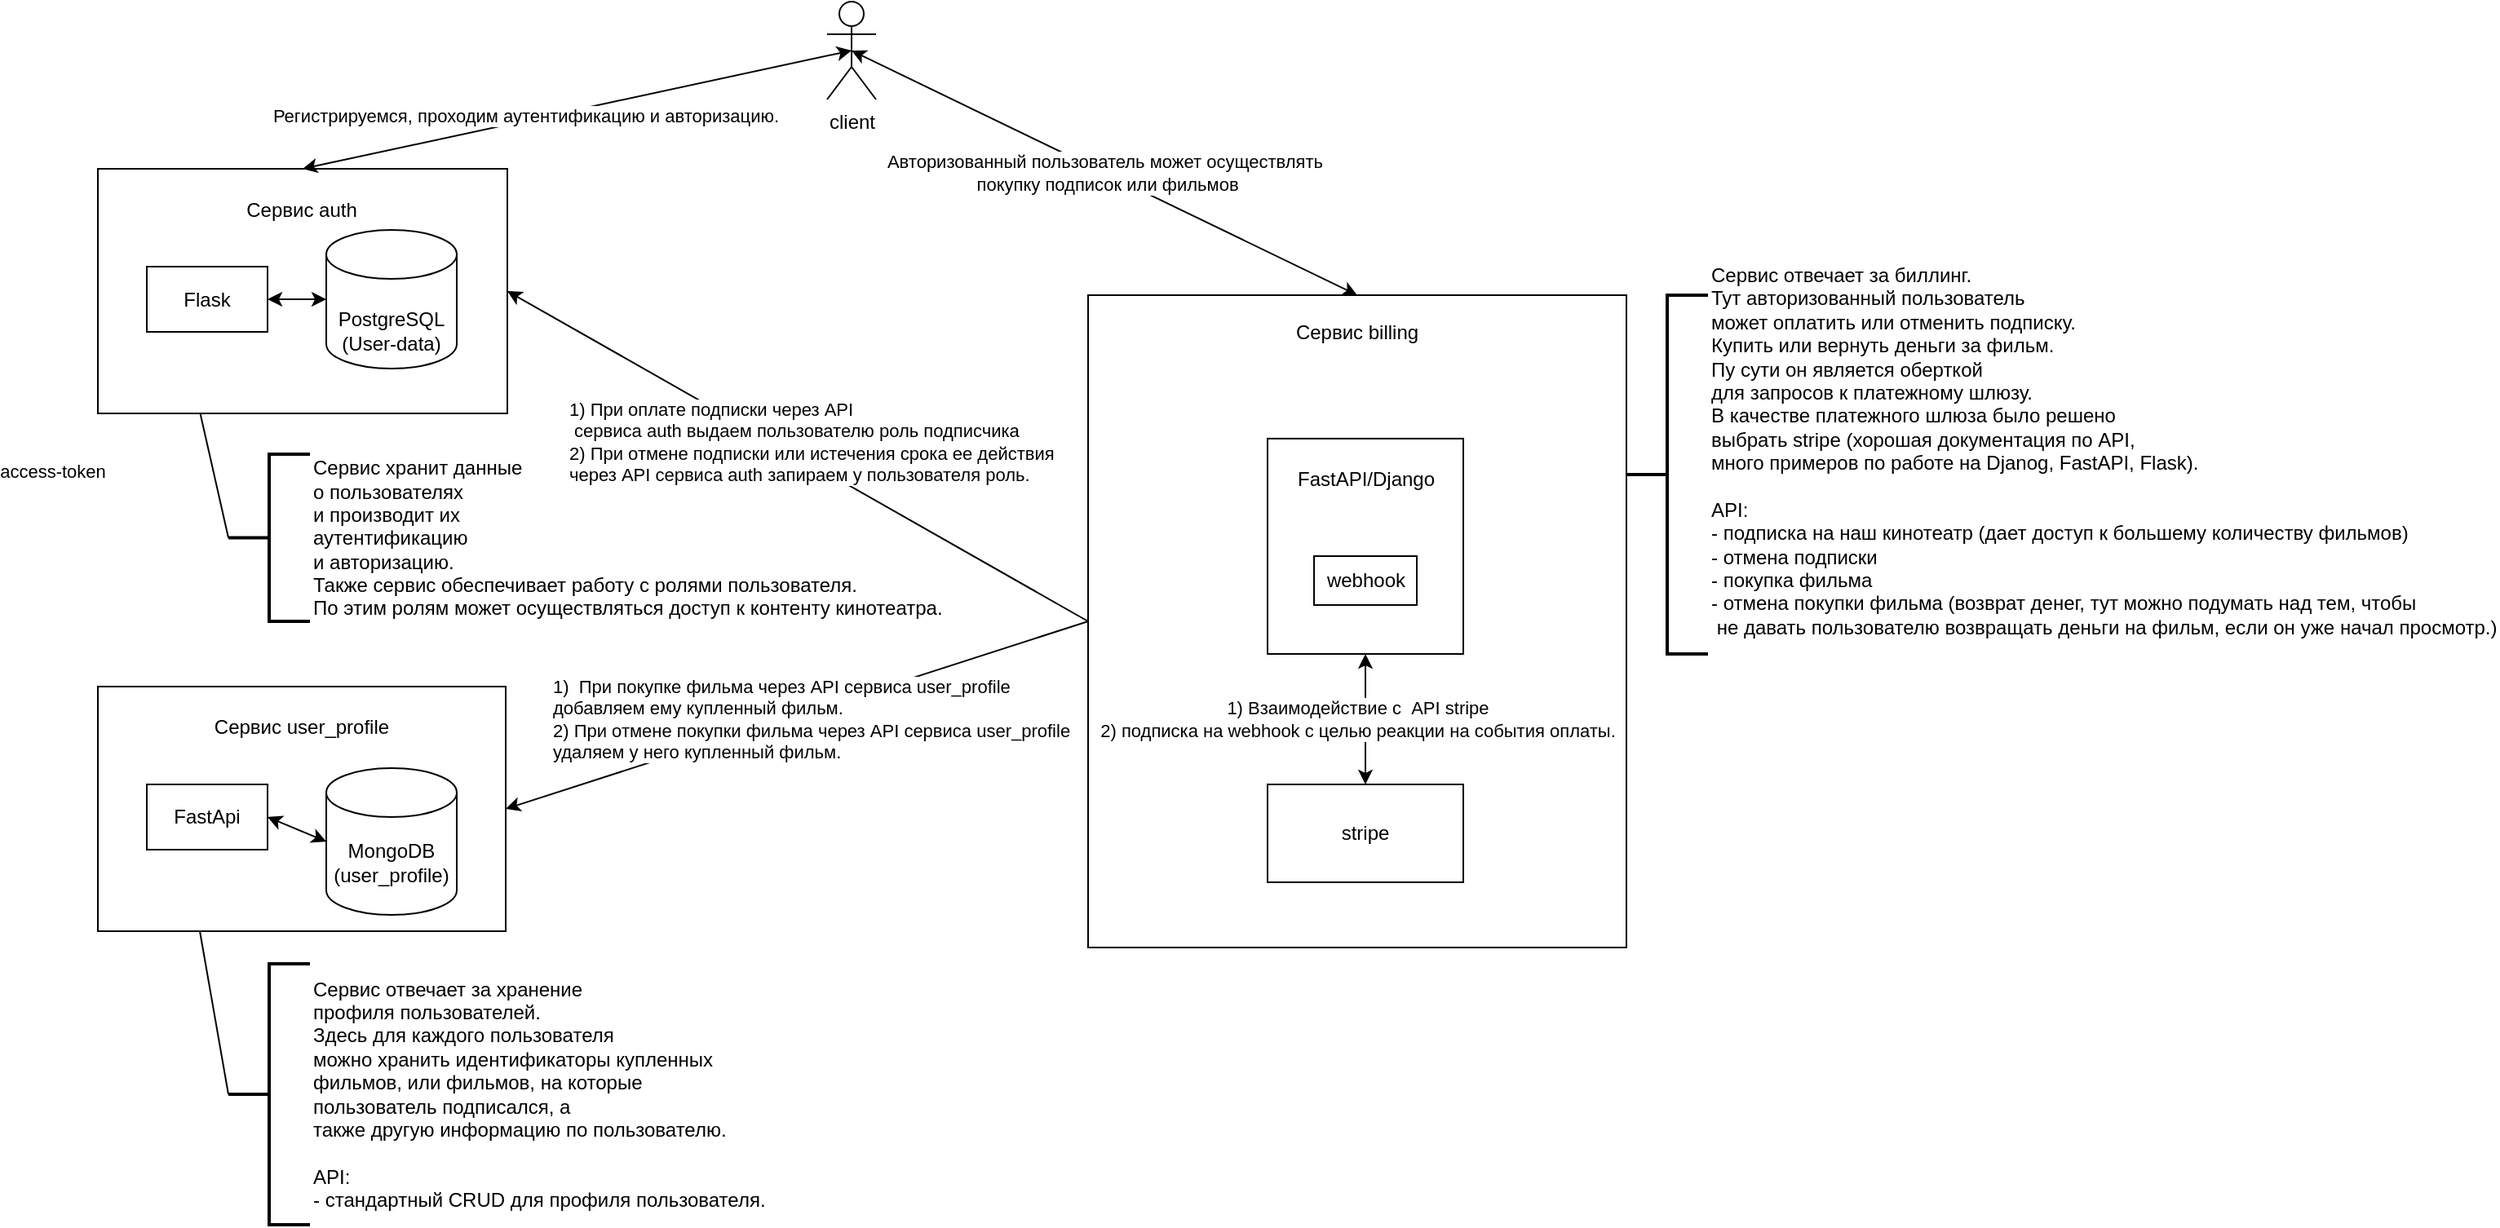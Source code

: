 <mxfile version="21.2.3" type="device">
  <diagram name="Страница 1" id="RWrQhtTtOEWSGAgQj1zY">
    <mxGraphModel dx="2462" dy="2162" grid="1" gridSize="10" guides="1" tooltips="1" connect="1" arrows="1" fold="1" page="1" pageScale="1" pageWidth="827" pageHeight="1169" math="0" shadow="0">
      <root>
        <mxCell id="0" />
        <mxCell id="1" parent="0" />
        <mxCell id="BWCVKH76uyNcYksHZI7m-1" value="client" style="shape=umlActor;verticalLabelPosition=bottom;verticalAlign=top;html=1;outlineConnect=0;" vertex="1" parent="1">
          <mxGeometry x="610" y="-10" width="30" height="60" as="geometry" />
        </mxCell>
        <mxCell id="BWCVKH76uyNcYksHZI7m-4" value="access-token" style="edgeLabel;html=1;align=center;verticalAlign=middle;resizable=0;points=[];" vertex="1" connectable="0" parent="1">
          <mxGeometry x="135.105" y="277.95" as="geometry" />
        </mxCell>
        <mxCell id="BWCVKH76uyNcYksHZI7m-5" value="" style="rounded=0;whiteSpace=wrap;html=1;" vertex="1" parent="1">
          <mxGeometry x="163" y="92.5" width="251" height="150" as="geometry" />
        </mxCell>
        <mxCell id="BWCVKH76uyNcYksHZI7m-6" value="Сервис auth" style="rounded=0;whiteSpace=wrap;html=1;strokeColor=none;" vertex="1" parent="1">
          <mxGeometry x="178" y="102.5" width="220" height="30" as="geometry" />
        </mxCell>
        <mxCell id="BWCVKH76uyNcYksHZI7m-7" value="&lt;br&gt;PostgreSQL (User-data)" style="shape=cylinder3;whiteSpace=wrap;html=1;boundedLbl=1;backgroundOutline=1;size=15;align=center;" vertex="1" parent="1">
          <mxGeometry x="303" y="130" width="80" height="85" as="geometry" />
        </mxCell>
        <mxCell id="BWCVKH76uyNcYksHZI7m-8" value="Flask" style="rounded=0;whiteSpace=wrap;html=1;" vertex="1" parent="1">
          <mxGeometry x="193" y="152.5" width="74" height="40" as="geometry" />
        </mxCell>
        <mxCell id="BWCVKH76uyNcYksHZI7m-9" value="" style="endArrow=classic;startArrow=classic;html=1;rounded=0;entryX=0;entryY=0.5;entryDx=0;entryDy=0;entryPerimeter=0;exitX=1;exitY=0.5;exitDx=0;exitDy=0;" edge="1" parent="1" source="BWCVKH76uyNcYksHZI7m-8" target="BWCVKH76uyNcYksHZI7m-7">
          <mxGeometry width="50" height="50" relative="1" as="geometry">
            <mxPoint x="483" y="302.5" as="sourcePoint" />
            <mxPoint x="533" y="252.5" as="targetPoint" />
          </mxGeometry>
        </mxCell>
        <mxCell id="BWCVKH76uyNcYksHZI7m-10" value="&lt;div style=&quot;border-color: var(--border-color);&quot;&gt;Сервис хранит данные&lt;/div&gt;&lt;div style=&quot;border-color: var(--border-color);&quot;&gt;о пользователях&lt;/div&gt;&lt;div style=&quot;border-color: var(--border-color);&quot;&gt;и производит их&lt;/div&gt;&lt;div style=&quot;border-color: var(--border-color);&quot;&gt;аутентификацию&amp;nbsp;&lt;/div&gt;&lt;div style=&quot;border-color: var(--border-color);&quot;&gt;и авторизацию.&lt;/div&gt;&lt;div style=&quot;border-color: var(--border-color);&quot;&gt;Также сервис обеспечивает работу с ролями пользователя.&lt;/div&gt;&lt;div style=&quot;border-color: var(--border-color);&quot;&gt;По этим ролям может осуществляться доступ к контенту кинотеатра.&lt;/div&gt;" style="strokeWidth=2;html=1;shape=mxgraph.flowchart.annotation_2;align=left;labelPosition=right;pointerEvents=1;" vertex="1" parent="1">
          <mxGeometry x="243" y="267.5" width="50" height="102.5" as="geometry" />
        </mxCell>
        <mxCell id="BWCVKH76uyNcYksHZI7m-12" value="" style="endArrow=none;html=1;rounded=0;exitX=0;exitY=0.5;exitDx=0;exitDy=0;exitPerimeter=0;entryX=0.25;entryY=1;entryDx=0;entryDy=0;" edge="1" parent="1" source="BWCVKH76uyNcYksHZI7m-10" target="BWCVKH76uyNcYksHZI7m-5">
          <mxGeometry width="50" height="50" relative="1" as="geometry">
            <mxPoint x="493" y="417.5" as="sourcePoint" />
            <mxPoint x="543" y="367.5" as="targetPoint" />
          </mxGeometry>
        </mxCell>
        <mxCell id="BWCVKH76uyNcYksHZI7m-13" value="" style="rounded=0;whiteSpace=wrap;html=1;" vertex="1" parent="1">
          <mxGeometry x="163" y="410" width="250" height="150" as="geometry" />
        </mxCell>
        <mxCell id="BWCVKH76uyNcYksHZI7m-14" value="Сервис user_profile" style="rounded=0;whiteSpace=wrap;html=1;strokeColor=none;" vertex="1" parent="1">
          <mxGeometry x="178" y="420" width="220" height="30" as="geometry" />
        </mxCell>
        <mxCell id="BWCVKH76uyNcYksHZI7m-15" value="MongoDB&lt;br&gt;(user_profile)" style="shape=cylinder3;whiteSpace=wrap;html=1;boundedLbl=1;backgroundOutline=1;size=15;" vertex="1" parent="1">
          <mxGeometry x="303" y="460" width="80" height="90" as="geometry" />
        </mxCell>
        <mxCell id="BWCVKH76uyNcYksHZI7m-16" value="FastApi" style="rounded=0;whiteSpace=wrap;html=1;" vertex="1" parent="1">
          <mxGeometry x="193" y="470" width="74" height="40" as="geometry" />
        </mxCell>
        <mxCell id="BWCVKH76uyNcYksHZI7m-17" value="" style="endArrow=classic;startArrow=classic;html=1;rounded=0;entryX=0;entryY=0.5;entryDx=0;entryDy=0;entryPerimeter=0;exitX=1;exitY=0.5;exitDx=0;exitDy=0;" edge="1" parent="1" source="BWCVKH76uyNcYksHZI7m-16" target="BWCVKH76uyNcYksHZI7m-15">
          <mxGeometry width="50" height="50" relative="1" as="geometry">
            <mxPoint x="483" y="620" as="sourcePoint" />
            <mxPoint x="533" y="570" as="targetPoint" />
          </mxGeometry>
        </mxCell>
        <mxCell id="BWCVKH76uyNcYksHZI7m-18" value="&lt;div style=&quot;border-color: var(--border-color);&quot;&gt;Сервис отвечает за хранение&lt;/div&gt;&lt;div style=&quot;border-color: var(--border-color);&quot;&gt;профиля пользователей.&lt;/div&gt;&lt;div style=&quot;border-color: var(--border-color);&quot;&gt;Здесь для каждого пользователя&amp;nbsp;&lt;/div&gt;&lt;div style=&quot;border-color: var(--border-color);&quot;&gt;можно хранить идентификаторы купленных&lt;/div&gt;&lt;div style=&quot;border-color: var(--border-color);&quot;&gt;фильмов, или фильмов, на которые&lt;/div&gt;&lt;div style=&quot;border-color: var(--border-color);&quot;&gt;пользователь подписался, а&lt;/div&gt;&lt;div style=&quot;border-color: var(--border-color);&quot;&gt;также другую информацию по пользователю.&lt;/div&gt;&lt;div style=&quot;border-color: var(--border-color);&quot;&gt;&lt;br&gt;&lt;/div&gt;&lt;div style=&quot;border-color: var(--border-color);&quot;&gt;API:&lt;/div&gt;&lt;div style=&quot;border-color: var(--border-color);&quot;&gt;- стандартный CRUD для профиля пользователя.&lt;/div&gt;" style="strokeWidth=2;html=1;shape=mxgraph.flowchart.annotation_2;align=left;labelPosition=right;pointerEvents=1;" vertex="1" parent="1">
          <mxGeometry x="243" y="580" width="50" height="160" as="geometry" />
        </mxCell>
        <mxCell id="BWCVKH76uyNcYksHZI7m-19" value="" style="endArrow=none;html=1;rounded=0;exitX=0;exitY=0.5;exitDx=0;exitDy=0;exitPerimeter=0;entryX=0.25;entryY=1;entryDx=0;entryDy=0;" edge="1" parent="1" source="BWCVKH76uyNcYksHZI7m-18" target="BWCVKH76uyNcYksHZI7m-13">
          <mxGeometry width="50" height="50" relative="1" as="geometry">
            <mxPoint x="493" y="415" as="sourcePoint" />
            <mxPoint x="543" y="365" as="targetPoint" />
          </mxGeometry>
        </mxCell>
        <mxCell id="BWCVKH76uyNcYksHZI7m-21" value="" style="rounded=0;whiteSpace=wrap;html=1;" vertex="1" parent="1">
          <mxGeometry x="770" y="170" width="330" height="400" as="geometry" />
        </mxCell>
        <mxCell id="BWCVKH76uyNcYksHZI7m-22" value="Сервис billing" style="rounded=0;whiteSpace=wrap;html=1;strokeColor=none;" vertex="1" parent="1">
          <mxGeometry x="825" y="177.5" width="220" height="30" as="geometry" />
        </mxCell>
        <mxCell id="BWCVKH76uyNcYksHZI7m-23" value="&lt;div style=&quot;border-color: var(--border-color);&quot;&gt;Сервис отвечает за биллинг.&lt;/div&gt;&lt;div style=&quot;border-color: var(--border-color);&quot;&gt;Тут авторизованный пользователь&amp;nbsp;&lt;/div&gt;&lt;div style=&quot;border-color: var(--border-color);&quot;&gt;может оплатить или отменить подписку.&lt;/div&gt;&lt;div style=&quot;border-color: var(--border-color);&quot;&gt;Купить или вернуть деньги за фильм.&lt;/div&gt;&lt;div style=&quot;border-color: var(--border-color);&quot;&gt;Пу сути он является оберткой&amp;nbsp;&lt;/div&gt;&lt;div style=&quot;border-color: var(--border-color);&quot;&gt;для запросов к платежному шлюзу.&lt;/div&gt;&lt;div style=&quot;border-color: var(--border-color);&quot;&gt;В качестве платежного шлюза было решено&lt;/div&gt;&lt;div style=&quot;border-color: var(--border-color);&quot;&gt;выбрать stripe (хорошая документация по API,&lt;/div&gt;&lt;div style=&quot;border-color: var(--border-color);&quot;&gt;много примеров по работе на Djanog, FastAPI, Flask).&lt;/div&gt;&lt;div style=&quot;border-color: var(--border-color);&quot;&gt;&lt;br&gt;&lt;/div&gt;&lt;div style=&quot;border-color: var(--border-color);&quot;&gt;API:&lt;/div&gt;&lt;div style=&quot;border-color: var(--border-color);&quot;&gt;- подписка на наш кинотеатр (дает доступ к большему количеству фильмов)&lt;/div&gt;&lt;div style=&quot;border-color: var(--border-color);&quot;&gt;- отмена подписки&lt;/div&gt;&lt;div style=&quot;border-color: var(--border-color);&quot;&gt;- покупка фильма&lt;/div&gt;&lt;div style=&quot;border-color: var(--border-color);&quot;&gt;- отмена покупки фильма (возврат денег, тут можно подумать над тем, чтобы&lt;/div&gt;&lt;div style=&quot;border-color: var(--border-color);&quot;&gt;&amp;nbsp;не давать пользователю возвращать деньги на фильм, если он уже начал просмотр.)&lt;/div&gt;&lt;div style=&quot;border-color: var(--border-color);&quot;&gt;&lt;br&gt;&lt;/div&gt;&lt;div style=&quot;border-color: var(--border-color);&quot;&gt;&lt;br&gt;&lt;/div&gt;" style="strokeWidth=2;html=1;shape=mxgraph.flowchart.annotation_2;align=left;labelPosition=right;pointerEvents=1;" vertex="1" parent="1">
          <mxGeometry x="1100" y="170" width="50" height="220" as="geometry" />
        </mxCell>
        <mxCell id="BWCVKH76uyNcYksHZI7m-26" value="" style="endArrow=classic;startArrow=classic;html=1;rounded=0;entryX=0.5;entryY=0.5;entryDx=0;entryDy=0;entryPerimeter=0;exitX=0.5;exitY=0;exitDx=0;exitDy=0;" edge="1" parent="1" source="BWCVKH76uyNcYksHZI7m-5" target="BWCVKH76uyNcYksHZI7m-1">
          <mxGeometry width="50" height="50" relative="1" as="geometry">
            <mxPoint x="340" y="300" as="sourcePoint" />
            <mxPoint x="390" y="250" as="targetPoint" />
          </mxGeometry>
        </mxCell>
        <mxCell id="BWCVKH76uyNcYksHZI7m-30" value="Регистрируемся, проходим аутентификацию и авторизацию." style="edgeLabel;html=1;align=center;verticalAlign=middle;resizable=0;points=[];" vertex="1" connectable="0" parent="BWCVKH76uyNcYksHZI7m-26">
          <mxGeometry x="-0.186" y="3" relative="1" as="geometry">
            <mxPoint as="offset" />
          </mxGeometry>
        </mxCell>
        <mxCell id="BWCVKH76uyNcYksHZI7m-27" value="" style="rounded=0;whiteSpace=wrap;html=1;" vertex="1" parent="1">
          <mxGeometry x="880" y="257.95" width="120" height="132.05" as="geometry" />
        </mxCell>
        <mxCell id="BWCVKH76uyNcYksHZI7m-28" value="stripe" style="rounded=0;whiteSpace=wrap;html=1;" vertex="1" parent="1">
          <mxGeometry x="880" y="470" width="120" height="60" as="geometry" />
        </mxCell>
        <mxCell id="BWCVKH76uyNcYksHZI7m-29" value="" style="endArrow=classic;startArrow=classic;html=1;rounded=0;entryX=0.5;entryY=0.5;entryDx=0;entryDy=0;entryPerimeter=0;exitX=0.5;exitY=0;exitDx=0;exitDy=0;" edge="1" parent="1" source="BWCVKH76uyNcYksHZI7m-21" target="BWCVKH76uyNcYksHZI7m-1">
          <mxGeometry width="50" height="50" relative="1" as="geometry">
            <mxPoint x="430" y="360" as="sourcePoint" />
            <mxPoint x="480" y="310" as="targetPoint" />
          </mxGeometry>
        </mxCell>
        <mxCell id="BWCVKH76uyNcYksHZI7m-31" value="Авторизованный пользователь может осуществлять&lt;br&gt;&amp;nbsp;покупку подписок или фильмов" style="edgeLabel;html=1;align=center;verticalAlign=middle;resizable=0;points=[];" vertex="1" connectable="0" parent="BWCVKH76uyNcYksHZI7m-29">
          <mxGeometry x="0.009" y="-1" relative="1" as="geometry">
            <mxPoint y="1" as="offset" />
          </mxGeometry>
        </mxCell>
        <mxCell id="BWCVKH76uyNcYksHZI7m-33" value="" style="endArrow=classic;startArrow=classic;html=1;rounded=0;entryX=0.5;entryY=1;entryDx=0;entryDy=0;" edge="1" parent="1" source="BWCVKH76uyNcYksHZI7m-28" target="BWCVKH76uyNcYksHZI7m-27">
          <mxGeometry width="50" height="50" relative="1" as="geometry">
            <mxPoint x="430" y="350" as="sourcePoint" />
            <mxPoint x="480" y="300" as="targetPoint" />
          </mxGeometry>
        </mxCell>
        <mxCell id="BWCVKH76uyNcYksHZI7m-39" value="1) Взаимодействие с&amp;nbsp; API stripe&lt;br&gt;2) подписка на webhook с целью реакции на события оплаты." style="edgeLabel;html=1;align=center;verticalAlign=middle;resizable=0;points=[];" vertex="1" connectable="0" parent="BWCVKH76uyNcYksHZI7m-33">
          <mxGeometry x="0.133" y="-1" relative="1" as="geometry">
            <mxPoint x="-6" y="5" as="offset" />
          </mxGeometry>
        </mxCell>
        <mxCell id="BWCVKH76uyNcYksHZI7m-36" value="FastAPI/Django" style="rounded=0;whiteSpace=wrap;html=1;strokeColor=none;" vertex="1" parent="1">
          <mxGeometry x="908.5" y="267.5" width="63" height="30" as="geometry" />
        </mxCell>
        <mxCell id="BWCVKH76uyNcYksHZI7m-38" value="webhook" style="rounded=0;whiteSpace=wrap;html=1;strokeColor=default;" vertex="1" parent="1">
          <mxGeometry x="908.5" y="330" width="63" height="30" as="geometry" />
        </mxCell>
        <mxCell id="BWCVKH76uyNcYksHZI7m-40" value="1)&amp;nbsp; При покупке фильма через API сервиса user_profile&amp;nbsp;&lt;br&gt;добавляем ему купленный фильм.&lt;br&gt;2) При отмене покупки фильма через API сервиса user_profile&lt;br&gt;удаляем у него купленный фильм.&amp;nbsp;&amp;nbsp;" style="endArrow=classic;html=1;rounded=0;exitX=0;exitY=0.5;exitDx=0;exitDy=0;entryX=1;entryY=0.5;entryDx=0;entryDy=0;align=left;" edge="1" parent="1" source="BWCVKH76uyNcYksHZI7m-21" target="BWCVKH76uyNcYksHZI7m-13">
          <mxGeometry x="0.773" y="-44" width="50" height="50" relative="1" as="geometry">
            <mxPoint x="430" y="550" as="sourcePoint" />
            <mxPoint x="410" y="490" as="targetPoint" />
            <mxPoint as="offset" />
          </mxGeometry>
        </mxCell>
        <mxCell id="BWCVKH76uyNcYksHZI7m-41" value="1) При оплате подписки через API&lt;br&gt;&lt;div style=&quot;&quot;&gt;&amp;nbsp;сервиса auth выдаем пользователю роль подписчика&lt;/div&gt;&lt;div style=&quot;&quot;&gt;2) При отмене подписки или истечения срока ее действия&lt;/div&gt;&lt;div style=&quot;&quot;&gt;через API сервиса auth запираем у пользователя роль.&lt;/div&gt;" style="endArrow=classic;html=1;rounded=0;exitX=0;exitY=0.5;exitDx=0;exitDy=0;entryX=1;entryY=0.5;entryDx=0;entryDy=0;align=left;" edge="1" parent="1" source="BWCVKH76uyNcYksHZI7m-21" target="BWCVKH76uyNcYksHZI7m-5">
          <mxGeometry x="0.624" y="63" width="50" height="50" relative="1" as="geometry">
            <mxPoint x="620" y="280" as="sourcePoint" />
            <mxPoint x="670" y="230" as="targetPoint" />
            <mxPoint as="offset" />
          </mxGeometry>
        </mxCell>
      </root>
    </mxGraphModel>
  </diagram>
</mxfile>
